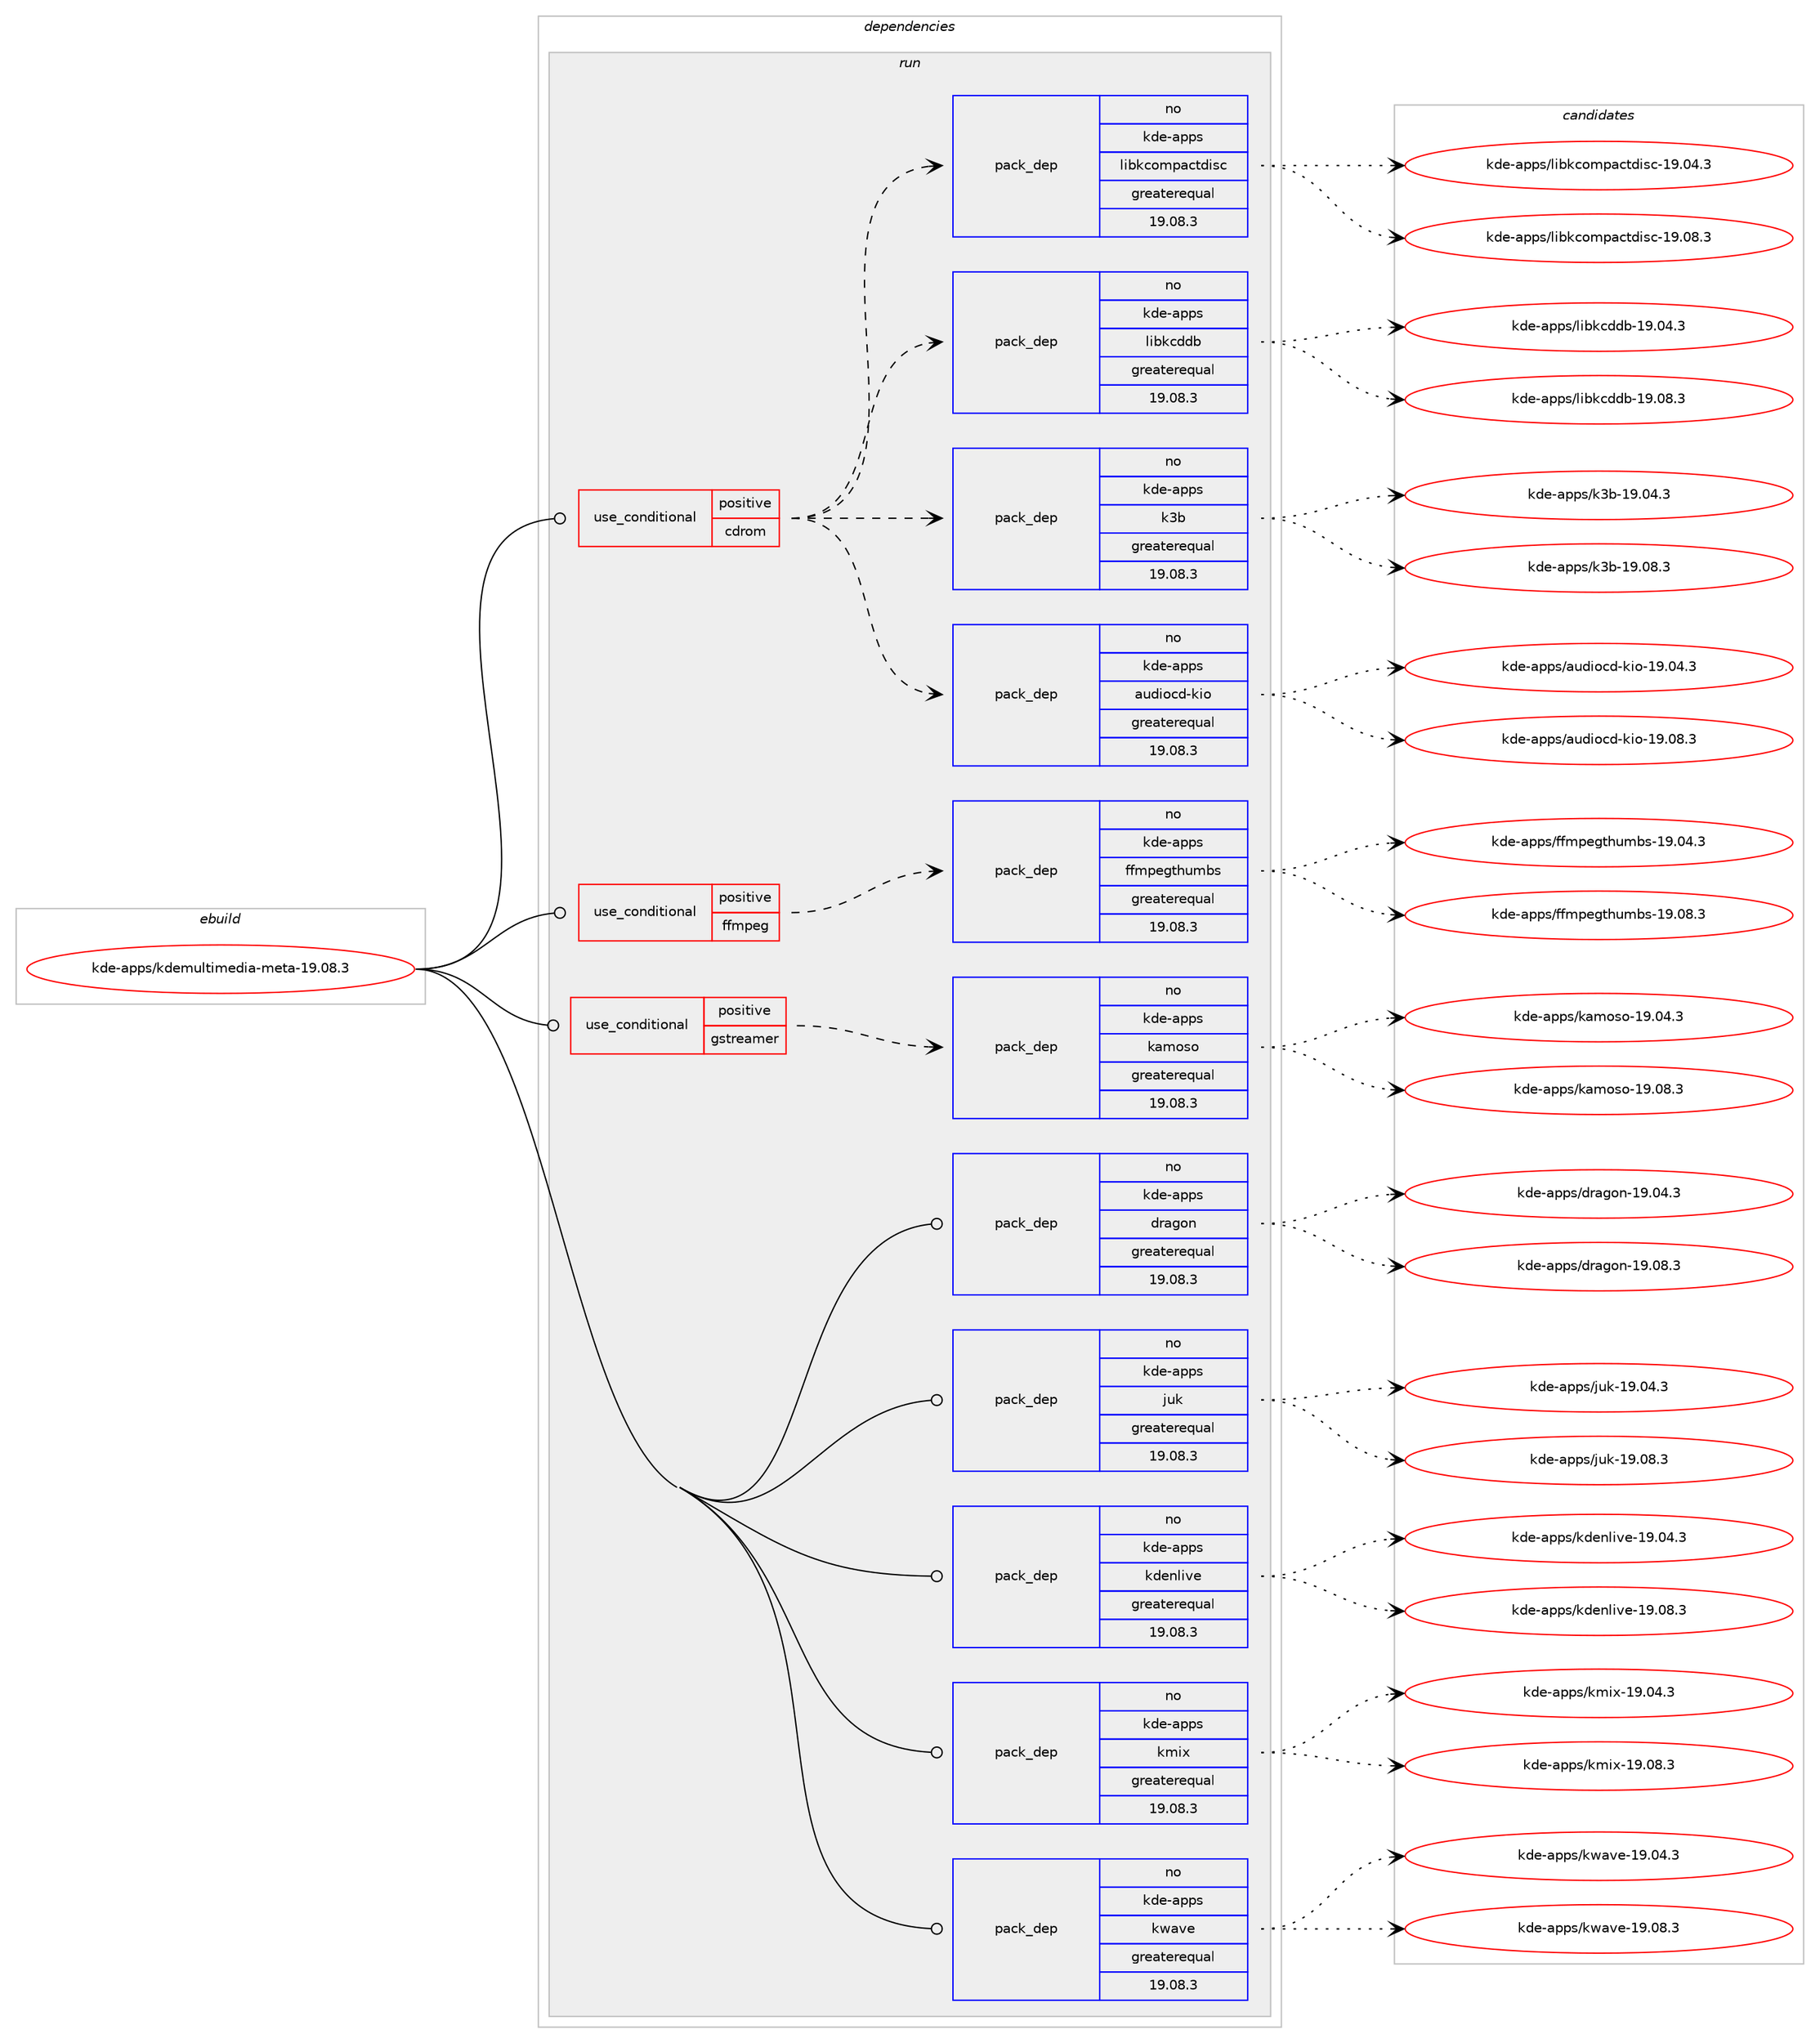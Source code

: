 digraph prolog {

# *************
# Graph options
# *************

newrank=true;
concentrate=true;
compound=true;
graph [rankdir=LR,fontname=Helvetica,fontsize=10,ranksep=1.5];#, ranksep=2.5, nodesep=0.2];
edge  [arrowhead=vee];
node  [fontname=Helvetica,fontsize=10];

# **********
# The ebuild
# **********

subgraph cluster_leftcol {
color=gray;
rank=same;
label=<<i>ebuild</i>>;
id [label="kde-apps/kdemultimedia-meta-19.08.3", color=red, width=4, href="../kde-apps/kdemultimedia-meta-19.08.3.svg"];
}

# ****************
# The dependencies
# ****************

subgraph cluster_midcol {
color=gray;
label=<<i>dependencies</i>>;
subgraph cluster_compile {
fillcolor="#eeeeee";
style=filled;
label=<<i>compile</i>>;
}
subgraph cluster_compileandrun {
fillcolor="#eeeeee";
style=filled;
label=<<i>compile and run</i>>;
}
subgraph cluster_run {
fillcolor="#eeeeee";
style=filled;
label=<<i>run</i>>;
subgraph cond186592 {
dependency755157 [label=<<TABLE BORDER="0" CELLBORDER="1" CELLSPACING="0" CELLPADDING="4"><TR><TD ROWSPAN="3" CELLPADDING="10">use_conditional</TD></TR><TR><TD>positive</TD></TR><TR><TD>cdrom</TD></TR></TABLE>>, shape=none, color=red];
subgraph pack555759 {
dependency755158 [label=<<TABLE BORDER="0" CELLBORDER="1" CELLSPACING="0" CELLPADDING="4" WIDTH="220"><TR><TD ROWSPAN="6" CELLPADDING="30">pack_dep</TD></TR><TR><TD WIDTH="110">no</TD></TR><TR><TD>kde-apps</TD></TR><TR><TD>audiocd-kio</TD></TR><TR><TD>greaterequal</TD></TR><TR><TD>19.08.3</TD></TR></TABLE>>, shape=none, color=blue];
}
dependency755157:e -> dependency755158:w [weight=20,style="dashed",arrowhead="vee"];
subgraph pack555760 {
dependency755159 [label=<<TABLE BORDER="0" CELLBORDER="1" CELLSPACING="0" CELLPADDING="4" WIDTH="220"><TR><TD ROWSPAN="6" CELLPADDING="30">pack_dep</TD></TR><TR><TD WIDTH="110">no</TD></TR><TR><TD>kde-apps</TD></TR><TR><TD>k3b</TD></TR><TR><TD>greaterequal</TD></TR><TR><TD>19.08.3</TD></TR></TABLE>>, shape=none, color=blue];
}
dependency755157:e -> dependency755159:w [weight=20,style="dashed",arrowhead="vee"];
subgraph pack555761 {
dependency755160 [label=<<TABLE BORDER="0" CELLBORDER="1" CELLSPACING="0" CELLPADDING="4" WIDTH="220"><TR><TD ROWSPAN="6" CELLPADDING="30">pack_dep</TD></TR><TR><TD WIDTH="110">no</TD></TR><TR><TD>kde-apps</TD></TR><TR><TD>libkcddb</TD></TR><TR><TD>greaterequal</TD></TR><TR><TD>19.08.3</TD></TR></TABLE>>, shape=none, color=blue];
}
dependency755157:e -> dependency755160:w [weight=20,style="dashed",arrowhead="vee"];
subgraph pack555762 {
dependency755161 [label=<<TABLE BORDER="0" CELLBORDER="1" CELLSPACING="0" CELLPADDING="4" WIDTH="220"><TR><TD ROWSPAN="6" CELLPADDING="30">pack_dep</TD></TR><TR><TD WIDTH="110">no</TD></TR><TR><TD>kde-apps</TD></TR><TR><TD>libkcompactdisc</TD></TR><TR><TD>greaterequal</TD></TR><TR><TD>19.08.3</TD></TR></TABLE>>, shape=none, color=blue];
}
dependency755157:e -> dependency755161:w [weight=20,style="dashed",arrowhead="vee"];
}
id:e -> dependency755157:w [weight=20,style="solid",arrowhead="odot"];
subgraph cond186593 {
dependency755162 [label=<<TABLE BORDER="0" CELLBORDER="1" CELLSPACING="0" CELLPADDING="4"><TR><TD ROWSPAN="3" CELLPADDING="10">use_conditional</TD></TR><TR><TD>positive</TD></TR><TR><TD>ffmpeg</TD></TR></TABLE>>, shape=none, color=red];
subgraph pack555763 {
dependency755163 [label=<<TABLE BORDER="0" CELLBORDER="1" CELLSPACING="0" CELLPADDING="4" WIDTH="220"><TR><TD ROWSPAN="6" CELLPADDING="30">pack_dep</TD></TR><TR><TD WIDTH="110">no</TD></TR><TR><TD>kde-apps</TD></TR><TR><TD>ffmpegthumbs</TD></TR><TR><TD>greaterequal</TD></TR><TR><TD>19.08.3</TD></TR></TABLE>>, shape=none, color=blue];
}
dependency755162:e -> dependency755163:w [weight=20,style="dashed",arrowhead="vee"];
}
id:e -> dependency755162:w [weight=20,style="solid",arrowhead="odot"];
subgraph cond186594 {
dependency755164 [label=<<TABLE BORDER="0" CELLBORDER="1" CELLSPACING="0" CELLPADDING="4"><TR><TD ROWSPAN="3" CELLPADDING="10">use_conditional</TD></TR><TR><TD>positive</TD></TR><TR><TD>gstreamer</TD></TR></TABLE>>, shape=none, color=red];
subgraph pack555764 {
dependency755165 [label=<<TABLE BORDER="0" CELLBORDER="1" CELLSPACING="0" CELLPADDING="4" WIDTH="220"><TR><TD ROWSPAN="6" CELLPADDING="30">pack_dep</TD></TR><TR><TD WIDTH="110">no</TD></TR><TR><TD>kde-apps</TD></TR><TR><TD>kamoso</TD></TR><TR><TD>greaterequal</TD></TR><TR><TD>19.08.3</TD></TR></TABLE>>, shape=none, color=blue];
}
dependency755164:e -> dependency755165:w [weight=20,style="dashed",arrowhead="vee"];
}
id:e -> dependency755164:w [weight=20,style="solid",arrowhead="odot"];
subgraph pack555765 {
dependency755166 [label=<<TABLE BORDER="0" CELLBORDER="1" CELLSPACING="0" CELLPADDING="4" WIDTH="220"><TR><TD ROWSPAN="6" CELLPADDING="30">pack_dep</TD></TR><TR><TD WIDTH="110">no</TD></TR><TR><TD>kde-apps</TD></TR><TR><TD>dragon</TD></TR><TR><TD>greaterequal</TD></TR><TR><TD>19.08.3</TD></TR></TABLE>>, shape=none, color=blue];
}
id:e -> dependency755166:w [weight=20,style="solid",arrowhead="odot"];
subgraph pack555766 {
dependency755167 [label=<<TABLE BORDER="0" CELLBORDER="1" CELLSPACING="0" CELLPADDING="4" WIDTH="220"><TR><TD ROWSPAN="6" CELLPADDING="30">pack_dep</TD></TR><TR><TD WIDTH="110">no</TD></TR><TR><TD>kde-apps</TD></TR><TR><TD>juk</TD></TR><TR><TD>greaterequal</TD></TR><TR><TD>19.08.3</TD></TR></TABLE>>, shape=none, color=blue];
}
id:e -> dependency755167:w [weight=20,style="solid",arrowhead="odot"];
subgraph pack555767 {
dependency755168 [label=<<TABLE BORDER="0" CELLBORDER="1" CELLSPACING="0" CELLPADDING="4" WIDTH="220"><TR><TD ROWSPAN="6" CELLPADDING="30">pack_dep</TD></TR><TR><TD WIDTH="110">no</TD></TR><TR><TD>kde-apps</TD></TR><TR><TD>kdenlive</TD></TR><TR><TD>greaterequal</TD></TR><TR><TD>19.08.3</TD></TR></TABLE>>, shape=none, color=blue];
}
id:e -> dependency755168:w [weight=20,style="solid",arrowhead="odot"];
subgraph pack555768 {
dependency755169 [label=<<TABLE BORDER="0" CELLBORDER="1" CELLSPACING="0" CELLPADDING="4" WIDTH="220"><TR><TD ROWSPAN="6" CELLPADDING="30">pack_dep</TD></TR><TR><TD WIDTH="110">no</TD></TR><TR><TD>kde-apps</TD></TR><TR><TD>kmix</TD></TR><TR><TD>greaterequal</TD></TR><TR><TD>19.08.3</TD></TR></TABLE>>, shape=none, color=blue];
}
id:e -> dependency755169:w [weight=20,style="solid",arrowhead="odot"];
subgraph pack555769 {
dependency755170 [label=<<TABLE BORDER="0" CELLBORDER="1" CELLSPACING="0" CELLPADDING="4" WIDTH="220"><TR><TD ROWSPAN="6" CELLPADDING="30">pack_dep</TD></TR><TR><TD WIDTH="110">no</TD></TR><TR><TD>kde-apps</TD></TR><TR><TD>kwave</TD></TR><TR><TD>greaterequal</TD></TR><TR><TD>19.08.3</TD></TR></TABLE>>, shape=none, color=blue];
}
id:e -> dependency755170:w [weight=20,style="solid",arrowhead="odot"];
}
}

# **************
# The candidates
# **************

subgraph cluster_choices {
rank=same;
color=gray;
label=<<i>candidates</i>>;

subgraph choice555759 {
color=black;
nodesep=1;
choice1071001014597112112115479711710010511199100451071051114549574648524651 [label="kde-apps/audiocd-kio-19.04.3", color=red, width=4,href="../kde-apps/audiocd-kio-19.04.3.svg"];
choice1071001014597112112115479711710010511199100451071051114549574648564651 [label="kde-apps/audiocd-kio-19.08.3", color=red, width=4,href="../kde-apps/audiocd-kio-19.08.3.svg"];
dependency755158:e -> choice1071001014597112112115479711710010511199100451071051114549574648524651:w [style=dotted,weight="100"];
dependency755158:e -> choice1071001014597112112115479711710010511199100451071051114549574648564651:w [style=dotted,weight="100"];
}
subgraph choice555760 {
color=black;
nodesep=1;
choice10710010145971121121154710751984549574648524651 [label="kde-apps/k3b-19.04.3", color=red, width=4,href="../kde-apps/k3b-19.04.3.svg"];
choice10710010145971121121154710751984549574648564651 [label="kde-apps/k3b-19.08.3", color=red, width=4,href="../kde-apps/k3b-19.08.3.svg"];
dependency755159:e -> choice10710010145971121121154710751984549574648524651:w [style=dotted,weight="100"];
dependency755159:e -> choice10710010145971121121154710751984549574648564651:w [style=dotted,weight="100"];
}
subgraph choice555761 {
color=black;
nodesep=1;
choice1071001014597112112115471081059810799100100984549574648524651 [label="kde-apps/libkcddb-19.04.3", color=red, width=4,href="../kde-apps/libkcddb-19.04.3.svg"];
choice1071001014597112112115471081059810799100100984549574648564651 [label="kde-apps/libkcddb-19.08.3", color=red, width=4,href="../kde-apps/libkcddb-19.08.3.svg"];
dependency755160:e -> choice1071001014597112112115471081059810799100100984549574648524651:w [style=dotted,weight="100"];
dependency755160:e -> choice1071001014597112112115471081059810799100100984549574648564651:w [style=dotted,weight="100"];
}
subgraph choice555762 {
color=black;
nodesep=1;
choice10710010145971121121154710810598107991111091129799116100105115994549574648524651 [label="kde-apps/libkcompactdisc-19.04.3", color=red, width=4,href="../kde-apps/libkcompactdisc-19.04.3.svg"];
choice10710010145971121121154710810598107991111091129799116100105115994549574648564651 [label="kde-apps/libkcompactdisc-19.08.3", color=red, width=4,href="../kde-apps/libkcompactdisc-19.08.3.svg"];
dependency755161:e -> choice10710010145971121121154710810598107991111091129799116100105115994549574648524651:w [style=dotted,weight="100"];
dependency755161:e -> choice10710010145971121121154710810598107991111091129799116100105115994549574648564651:w [style=dotted,weight="100"];
}
subgraph choice555763 {
color=black;
nodesep=1;
choice107100101459711211211547102102109112101103116104117109981154549574648524651 [label="kde-apps/ffmpegthumbs-19.04.3", color=red, width=4,href="../kde-apps/ffmpegthumbs-19.04.3.svg"];
choice107100101459711211211547102102109112101103116104117109981154549574648564651 [label="kde-apps/ffmpegthumbs-19.08.3", color=red, width=4,href="../kde-apps/ffmpegthumbs-19.08.3.svg"];
dependency755163:e -> choice107100101459711211211547102102109112101103116104117109981154549574648524651:w [style=dotted,weight="100"];
dependency755163:e -> choice107100101459711211211547102102109112101103116104117109981154549574648564651:w [style=dotted,weight="100"];
}
subgraph choice555764 {
color=black;
nodesep=1;
choice107100101459711211211547107971091111151114549574648524651 [label="kde-apps/kamoso-19.04.3", color=red, width=4,href="../kde-apps/kamoso-19.04.3.svg"];
choice107100101459711211211547107971091111151114549574648564651 [label="kde-apps/kamoso-19.08.3", color=red, width=4,href="../kde-apps/kamoso-19.08.3.svg"];
dependency755165:e -> choice107100101459711211211547107971091111151114549574648524651:w [style=dotted,weight="100"];
dependency755165:e -> choice107100101459711211211547107971091111151114549574648564651:w [style=dotted,weight="100"];
}
subgraph choice555765 {
color=black;
nodesep=1;
choice107100101459711211211547100114971031111104549574648524651 [label="kde-apps/dragon-19.04.3", color=red, width=4,href="../kde-apps/dragon-19.04.3.svg"];
choice107100101459711211211547100114971031111104549574648564651 [label="kde-apps/dragon-19.08.3", color=red, width=4,href="../kde-apps/dragon-19.08.3.svg"];
dependency755166:e -> choice107100101459711211211547100114971031111104549574648524651:w [style=dotted,weight="100"];
dependency755166:e -> choice107100101459711211211547100114971031111104549574648564651:w [style=dotted,weight="100"];
}
subgraph choice555766 {
color=black;
nodesep=1;
choice1071001014597112112115471061171074549574648524651 [label="kde-apps/juk-19.04.3", color=red, width=4,href="../kde-apps/juk-19.04.3.svg"];
choice1071001014597112112115471061171074549574648564651 [label="kde-apps/juk-19.08.3", color=red, width=4,href="../kde-apps/juk-19.08.3.svg"];
dependency755167:e -> choice1071001014597112112115471061171074549574648524651:w [style=dotted,weight="100"];
dependency755167:e -> choice1071001014597112112115471061171074549574648564651:w [style=dotted,weight="100"];
}
subgraph choice555767 {
color=black;
nodesep=1;
choice1071001014597112112115471071001011101081051181014549574648524651 [label="kde-apps/kdenlive-19.04.3", color=red, width=4,href="../kde-apps/kdenlive-19.04.3.svg"];
choice1071001014597112112115471071001011101081051181014549574648564651 [label="kde-apps/kdenlive-19.08.3", color=red, width=4,href="../kde-apps/kdenlive-19.08.3.svg"];
dependency755168:e -> choice1071001014597112112115471071001011101081051181014549574648524651:w [style=dotted,weight="100"];
dependency755168:e -> choice1071001014597112112115471071001011101081051181014549574648564651:w [style=dotted,weight="100"];
}
subgraph choice555768 {
color=black;
nodesep=1;
choice1071001014597112112115471071091051204549574648524651 [label="kde-apps/kmix-19.04.3", color=red, width=4,href="../kde-apps/kmix-19.04.3.svg"];
choice1071001014597112112115471071091051204549574648564651 [label="kde-apps/kmix-19.08.3", color=red, width=4,href="../kde-apps/kmix-19.08.3.svg"];
dependency755169:e -> choice1071001014597112112115471071091051204549574648524651:w [style=dotted,weight="100"];
dependency755169:e -> choice1071001014597112112115471071091051204549574648564651:w [style=dotted,weight="100"];
}
subgraph choice555769 {
color=black;
nodesep=1;
choice107100101459711211211547107119971181014549574648524651 [label="kde-apps/kwave-19.04.3", color=red, width=4,href="../kde-apps/kwave-19.04.3.svg"];
choice107100101459711211211547107119971181014549574648564651 [label="kde-apps/kwave-19.08.3", color=red, width=4,href="../kde-apps/kwave-19.08.3.svg"];
dependency755170:e -> choice107100101459711211211547107119971181014549574648524651:w [style=dotted,weight="100"];
dependency755170:e -> choice107100101459711211211547107119971181014549574648564651:w [style=dotted,weight="100"];
}
}

}
